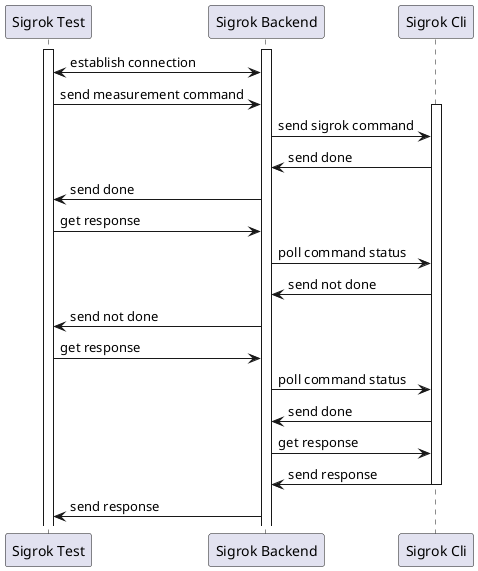 @startuml "Omni Sigrok"
participant "Sigrok Test" as Test
participant "Sigrok Backend" as Backend
participant "Sigrok Cli" as Cli

activate Test
activate Backend
Test <-> Backend : establish connection
Test -> Backend : send measurement command
activate Cli
Backend -> Cli : send sigrok command
Cli -> Backend : send done
Backend -> Test : send done

Test -> Backend : get response
Backend -> Cli : poll command status
Cli -> Backend : send not done
Backend -> Test : send not done

Test -> Backend : get response
Backend -> Cli : poll command status
Cli -> Backend : send done
Backend -> Cli : get response
Cli -> Backend : send response
deactivate Cli
Backend -> Test : send response
@enduml